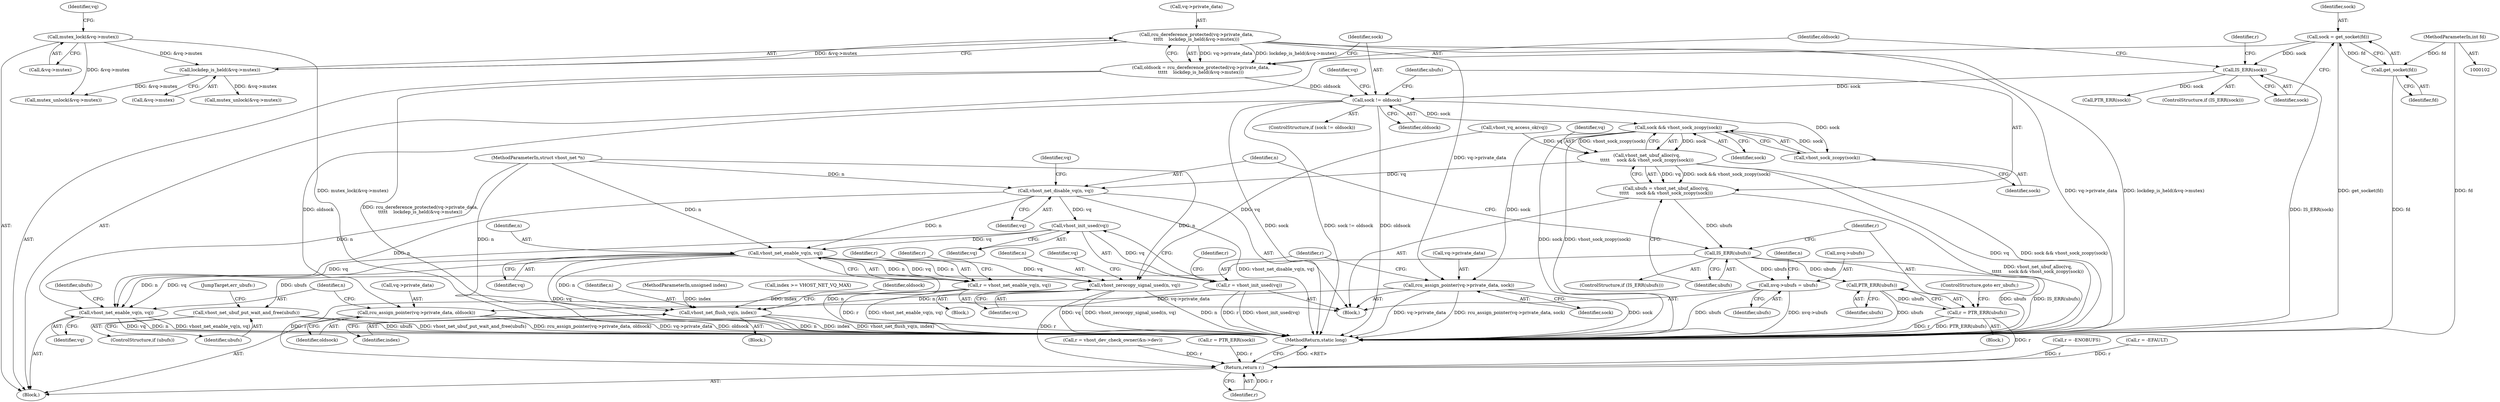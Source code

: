 digraph "0_linux_dd7633ecd553a5e304d349aa6f8eb8a0417098c5@API" {
"1000210" [label="(Call,sock && vhost_sock_zcopy(sock))"];
"1000202" [label="(Call,sock != oldsock)"];
"1000182" [label="(Call,IS_ERR(sock))"];
"1000177" [label="(Call,sock = get_socket(fd))"];
"1000179" [label="(Call,get_socket(fd))"];
"1000105" [label="(MethodParameterIn,int fd)"];
"1000190" [label="(Call,oldsock = rcu_dereference_protected(vq->private_data,\n\t\t\t\t\t    lockdep_is_held(&vq->mutex)))"];
"1000192" [label="(Call,rcu_dereference_protected(vq->private_data,\n\t\t\t\t\t    lockdep_is_held(&vq->mutex)))"];
"1000196" [label="(Call,lockdep_is_held(&vq->mutex))"];
"1000162" [label="(Call,mutex_lock(&vq->mutex))"];
"1000212" [label="(Call,vhost_sock_zcopy(sock))"];
"1000208" [label="(Call,vhost_net_ubuf_alloc(vq,\n\t\t\t\t\t     sock && vhost_sock_zcopy(sock)))"];
"1000206" [label="(Call,ubufs = vhost_net_ubuf_alloc(vq,\n\t\t\t\t\t     sock && vhost_sock_zcopy(sock)))"];
"1000215" [label="(Call,IS_ERR(ubufs))"];
"1000220" [label="(Call,PTR_ERR(ubufs))"];
"1000218" [label="(Call,r = PTR_ERR(ubufs))"];
"1000345" [label="(Return,return r;)"];
"1000251" [label="(Call,nvq->ubufs = ubufs)"];
"1000324" [label="(Call,vhost_net_ubuf_put_wait_and_free(ubufs))"];
"1000223" [label="(Call,vhost_net_disable_vq(n, vq))"];
"1000233" [label="(Call,vhost_init_used(vq))"];
"1000231" [label="(Call,r = vhost_init_used(vq))"];
"1000240" [label="(Call,vhost_net_enable_vq(n, vq))"];
"1000238" [label="(Call,r = vhost_net_enable_vq(n, vq))"];
"1000286" [label="(Call,vhost_zerocopy_signal_used(n, vq))"];
"1000297" [label="(Call,vhost_net_flush_vq(n, index))"];
"1000319" [label="(Call,vhost_net_enable_vq(n, vq))"];
"1000226" [label="(Call,rcu_assign_pointer(vq->private_data, sock))"];
"1000314" [label="(Call,rcu_assign_pointer(vq->private_data, oldsock))"];
"1000227" [label="(Call,vq->private_data)"];
"1000162" [label="(Call,mutex_lock(&vq->mutex))"];
"1000193" [label="(Call,vq->private_data)"];
"1000202" [label="(Call,sock != oldsock)"];
"1000324" [label="(Call,vhost_net_ubuf_put_wait_and_free(ubufs))"];
"1000287" [label="(Identifier,n)"];
"1000233" [label="(Call,vhost_init_used(vq))"];
"1000302" [label="(Identifier,oldsock)"];
"1000212" [label="(Call,vhost_sock_zcopy(sock))"];
"1000210" [label="(Call,sock && vhost_sock_zcopy(sock))"];
"1000223" [label="(Call,vhost_net_disable_vq(n, vq))"];
"1000218" [label="(Call,r = PTR_ERR(ubufs))"];
"1000296" [label="(Block,)"];
"1000139" [label="(Call,r = -ENOBUFS)"];
"1000242" [label="(Identifier,vq)"];
"1000255" [label="(Identifier,ubufs)"];
"1000186" [label="(Identifier,r)"];
"1000297" [label="(Call,vhost_net_flush_vq(n, index))"];
"1000221" [label="(Identifier,ubufs)"];
"1000187" [label="(Call,PTR_ERR(sock))"];
"1000106" [label="(Block,)"];
"1000183" [label="(Identifier,sock)"];
"1000326" [label="(JumpTarget,err_ubufs:)"];
"1000346" [label="(Identifier,r)"];
"1000225" [label="(Identifier,vq)"];
"1000314" [label="(Call,rcu_assign_pointer(vq->private_data, oldsock))"];
"1000321" [label="(Identifier,vq)"];
"1000172" [label="(Call,r = -EFAULT)"];
"1000215" [label="(Call,IS_ERR(ubufs))"];
"1000103" [label="(MethodParameterIn,struct vhost_net *n)"];
"1000244" [label="(Identifier,r)"];
"1000203" [label="(Identifier,sock)"];
"1000251" [label="(Call,nvq->ubufs = ubufs)"];
"1000320" [label="(Identifier,n)"];
"1000181" [label="(ControlStructure,if (IS_ERR(sock)))"];
"1000217" [label="(Block,)"];
"1000274" [label="(Identifier,vq)"];
"1000204" [label="(Identifier,oldsock)"];
"1000234" [label="(Identifier,vq)"];
"1000124" [label="(Call,r = vhost_dev_check_owner(&n->dev))"];
"1000288" [label="(Identifier,vq)"];
"1000318" [label="(Identifier,oldsock)"];
"1000214" [label="(ControlStructure,if (IS_ERR(ubufs)))"];
"1000258" [label="(Identifier,n)"];
"1000213" [label="(Identifier,sock)"];
"1000323" [label="(Identifier,ubufs)"];
"1000224" [label="(Identifier,n)"];
"1000241" [label="(Identifier,n)"];
"1000178" [label="(Identifier,sock)"];
"1000292" [label="(Identifier,vq)"];
"1000228" [label="(Identifier,vq)"];
"1000170" [label="(Identifier,vq)"];
"1000286" [label="(Call,vhost_zerocopy_signal_used(n, vq))"];
"1000222" [label="(ControlStructure,goto err_ubufs;)"];
"1000299" [label="(Identifier,index)"];
"1000322" [label="(ControlStructure,if (ubufs))"];
"1000315" [label="(Call,vq->private_data)"];
"1000169" [label="(Call,vhost_vq_access_ok(vq))"];
"1000240" [label="(Call,vhost_net_enable_vq(n, vq))"];
"1000236" [label="(Identifier,r)"];
"1000196" [label="(Call,lockdep_is_held(&vq->mutex))"];
"1000347" [label="(MethodReturn,static long)"];
"1000252" [label="(Call,nvq->ubufs)"];
"1000219" [label="(Identifier,r)"];
"1000332" [label="(Call,mutex_unlock(&vq->mutex))"];
"1000177" [label="(Call,sock = get_socket(fd))"];
"1000192" [label="(Call,rcu_dereference_protected(vq->private_data,\n\t\t\t\t\t    lockdep_is_held(&vq->mutex)))"];
"1000231" [label="(Call,r = vhost_init_used(vq))"];
"1000105" [label="(MethodParameterIn,int fd)"];
"1000182" [label="(Call,IS_ERR(sock))"];
"1000104" [label="(MethodParameterIn,unsigned index)"];
"1000278" [label="(Block,)"];
"1000179" [label="(Call,get_socket(fd))"];
"1000298" [label="(Identifier,n)"];
"1000271" [label="(Call,mutex_unlock(&vq->mutex))"];
"1000226" [label="(Call,rcu_assign_pointer(vq->private_data, sock))"];
"1000209" [label="(Identifier,vq)"];
"1000206" [label="(Call,ubufs = vhost_net_ubuf_alloc(vq,\n\t\t\t\t\t     sock && vhost_sock_zcopy(sock)))"];
"1000205" [label="(Block,)"];
"1000135" [label="(Call,index >= VHOST_NET_VQ_MAX)"];
"1000325" [label="(Identifier,ubufs)"];
"1000207" [label="(Identifier,ubufs)"];
"1000185" [label="(Call,r = PTR_ERR(sock))"];
"1000238" [label="(Call,r = vhost_net_enable_vq(n, vq))"];
"1000211" [label="(Identifier,sock)"];
"1000201" [label="(ControlStructure,if (sock != oldsock))"];
"1000208" [label="(Call,vhost_net_ubuf_alloc(vq,\n\t\t\t\t\t     sock && vhost_sock_zcopy(sock)))"];
"1000197" [label="(Call,&vq->mutex)"];
"1000180" [label="(Identifier,fd)"];
"1000232" [label="(Identifier,r)"];
"1000216" [label="(Identifier,ubufs)"];
"1000163" [label="(Call,&vq->mutex)"];
"1000190" [label="(Call,oldsock = rcu_dereference_protected(vq->private_data,\n\t\t\t\t\t    lockdep_is_held(&vq->mutex)))"];
"1000191" [label="(Identifier,oldsock)"];
"1000345" [label="(Return,return r;)"];
"1000319" [label="(Call,vhost_net_enable_vq(n, vq))"];
"1000220" [label="(Call,PTR_ERR(ubufs))"];
"1000230" [label="(Identifier,sock)"];
"1000239" [label="(Identifier,r)"];
"1000210" -> "1000208"  [label="AST: "];
"1000210" -> "1000211"  [label="CFG: "];
"1000210" -> "1000212"  [label="CFG: "];
"1000211" -> "1000210"  [label="AST: "];
"1000212" -> "1000210"  [label="AST: "];
"1000208" -> "1000210"  [label="CFG: "];
"1000210" -> "1000347"  [label="DDG: vhost_sock_zcopy(sock)"];
"1000210" -> "1000347"  [label="DDG: sock"];
"1000210" -> "1000208"  [label="DDG: sock"];
"1000210" -> "1000208"  [label="DDG: vhost_sock_zcopy(sock)"];
"1000202" -> "1000210"  [label="DDG: sock"];
"1000212" -> "1000210"  [label="DDG: sock"];
"1000210" -> "1000226"  [label="DDG: sock"];
"1000202" -> "1000201"  [label="AST: "];
"1000202" -> "1000204"  [label="CFG: "];
"1000203" -> "1000202"  [label="AST: "];
"1000204" -> "1000202"  [label="AST: "];
"1000207" -> "1000202"  [label="CFG: "];
"1000274" -> "1000202"  [label="CFG: "];
"1000202" -> "1000347"  [label="DDG: sock"];
"1000202" -> "1000347"  [label="DDG: sock != oldsock"];
"1000202" -> "1000347"  [label="DDG: oldsock"];
"1000182" -> "1000202"  [label="DDG: sock"];
"1000190" -> "1000202"  [label="DDG: oldsock"];
"1000202" -> "1000212"  [label="DDG: sock"];
"1000202" -> "1000314"  [label="DDG: oldsock"];
"1000182" -> "1000181"  [label="AST: "];
"1000182" -> "1000183"  [label="CFG: "];
"1000183" -> "1000182"  [label="AST: "];
"1000186" -> "1000182"  [label="CFG: "];
"1000191" -> "1000182"  [label="CFG: "];
"1000182" -> "1000347"  [label="DDG: IS_ERR(sock)"];
"1000177" -> "1000182"  [label="DDG: sock"];
"1000182" -> "1000187"  [label="DDG: sock"];
"1000177" -> "1000106"  [label="AST: "];
"1000177" -> "1000179"  [label="CFG: "];
"1000178" -> "1000177"  [label="AST: "];
"1000179" -> "1000177"  [label="AST: "];
"1000183" -> "1000177"  [label="CFG: "];
"1000177" -> "1000347"  [label="DDG: get_socket(fd)"];
"1000179" -> "1000177"  [label="DDG: fd"];
"1000179" -> "1000180"  [label="CFG: "];
"1000180" -> "1000179"  [label="AST: "];
"1000179" -> "1000347"  [label="DDG: fd"];
"1000105" -> "1000179"  [label="DDG: fd"];
"1000105" -> "1000102"  [label="AST: "];
"1000105" -> "1000347"  [label="DDG: fd"];
"1000190" -> "1000106"  [label="AST: "];
"1000190" -> "1000192"  [label="CFG: "];
"1000191" -> "1000190"  [label="AST: "];
"1000192" -> "1000190"  [label="AST: "];
"1000203" -> "1000190"  [label="CFG: "];
"1000190" -> "1000347"  [label="DDG: rcu_dereference_protected(vq->private_data,\n\t\t\t\t\t    lockdep_is_held(&vq->mutex))"];
"1000192" -> "1000190"  [label="DDG: vq->private_data"];
"1000192" -> "1000190"  [label="DDG: lockdep_is_held(&vq->mutex)"];
"1000192" -> "1000196"  [label="CFG: "];
"1000193" -> "1000192"  [label="AST: "];
"1000196" -> "1000192"  [label="AST: "];
"1000192" -> "1000347"  [label="DDG: vq->private_data"];
"1000192" -> "1000347"  [label="DDG: lockdep_is_held(&vq->mutex)"];
"1000196" -> "1000192"  [label="DDG: &vq->mutex"];
"1000192" -> "1000226"  [label="DDG: vq->private_data"];
"1000196" -> "1000197"  [label="CFG: "];
"1000197" -> "1000196"  [label="AST: "];
"1000162" -> "1000196"  [label="DDG: &vq->mutex"];
"1000196" -> "1000271"  [label="DDG: &vq->mutex"];
"1000196" -> "1000332"  [label="DDG: &vq->mutex"];
"1000162" -> "1000106"  [label="AST: "];
"1000162" -> "1000163"  [label="CFG: "];
"1000163" -> "1000162"  [label="AST: "];
"1000170" -> "1000162"  [label="CFG: "];
"1000162" -> "1000347"  [label="DDG: mutex_lock(&vq->mutex)"];
"1000162" -> "1000332"  [label="DDG: &vq->mutex"];
"1000212" -> "1000213"  [label="CFG: "];
"1000213" -> "1000212"  [label="AST: "];
"1000208" -> "1000206"  [label="AST: "];
"1000209" -> "1000208"  [label="AST: "];
"1000206" -> "1000208"  [label="CFG: "];
"1000208" -> "1000347"  [label="DDG: vq"];
"1000208" -> "1000347"  [label="DDG: sock && vhost_sock_zcopy(sock)"];
"1000208" -> "1000206"  [label="DDG: vq"];
"1000208" -> "1000206"  [label="DDG: sock && vhost_sock_zcopy(sock)"];
"1000169" -> "1000208"  [label="DDG: vq"];
"1000208" -> "1000223"  [label="DDG: vq"];
"1000206" -> "1000205"  [label="AST: "];
"1000207" -> "1000206"  [label="AST: "];
"1000216" -> "1000206"  [label="CFG: "];
"1000206" -> "1000347"  [label="DDG: vhost_net_ubuf_alloc(vq,\n\t\t\t\t\t     sock && vhost_sock_zcopy(sock))"];
"1000206" -> "1000215"  [label="DDG: ubufs"];
"1000215" -> "1000214"  [label="AST: "];
"1000215" -> "1000216"  [label="CFG: "];
"1000216" -> "1000215"  [label="AST: "];
"1000219" -> "1000215"  [label="CFG: "];
"1000224" -> "1000215"  [label="CFG: "];
"1000215" -> "1000347"  [label="DDG: ubufs"];
"1000215" -> "1000347"  [label="DDG: IS_ERR(ubufs)"];
"1000215" -> "1000220"  [label="DDG: ubufs"];
"1000215" -> "1000251"  [label="DDG: ubufs"];
"1000215" -> "1000324"  [label="DDG: ubufs"];
"1000220" -> "1000218"  [label="AST: "];
"1000220" -> "1000221"  [label="CFG: "];
"1000221" -> "1000220"  [label="AST: "];
"1000218" -> "1000220"  [label="CFG: "];
"1000220" -> "1000347"  [label="DDG: ubufs"];
"1000220" -> "1000218"  [label="DDG: ubufs"];
"1000218" -> "1000217"  [label="AST: "];
"1000219" -> "1000218"  [label="AST: "];
"1000222" -> "1000218"  [label="CFG: "];
"1000218" -> "1000347"  [label="DDG: r"];
"1000218" -> "1000347"  [label="DDG: PTR_ERR(ubufs)"];
"1000218" -> "1000345"  [label="DDG: r"];
"1000345" -> "1000106"  [label="AST: "];
"1000345" -> "1000346"  [label="CFG: "];
"1000346" -> "1000345"  [label="AST: "];
"1000347" -> "1000345"  [label="CFG: "];
"1000345" -> "1000347"  [label="DDG: <RET>"];
"1000346" -> "1000345"  [label="DDG: r"];
"1000185" -> "1000345"  [label="DDG: r"];
"1000124" -> "1000345"  [label="DDG: r"];
"1000238" -> "1000345"  [label="DDG: r"];
"1000139" -> "1000345"  [label="DDG: r"];
"1000231" -> "1000345"  [label="DDG: r"];
"1000172" -> "1000345"  [label="DDG: r"];
"1000251" -> "1000205"  [label="AST: "];
"1000251" -> "1000255"  [label="CFG: "];
"1000252" -> "1000251"  [label="AST: "];
"1000255" -> "1000251"  [label="AST: "];
"1000258" -> "1000251"  [label="CFG: "];
"1000251" -> "1000347"  [label="DDG: ubufs"];
"1000251" -> "1000347"  [label="DDG: nvq->ubufs"];
"1000324" -> "1000322"  [label="AST: "];
"1000324" -> "1000325"  [label="CFG: "];
"1000325" -> "1000324"  [label="AST: "];
"1000326" -> "1000324"  [label="CFG: "];
"1000324" -> "1000347"  [label="DDG: vhost_net_ubuf_put_wait_and_free(ubufs)"];
"1000324" -> "1000347"  [label="DDG: ubufs"];
"1000223" -> "1000205"  [label="AST: "];
"1000223" -> "1000225"  [label="CFG: "];
"1000224" -> "1000223"  [label="AST: "];
"1000225" -> "1000223"  [label="AST: "];
"1000228" -> "1000223"  [label="CFG: "];
"1000223" -> "1000347"  [label="DDG: vhost_net_disable_vq(n, vq)"];
"1000103" -> "1000223"  [label="DDG: n"];
"1000223" -> "1000233"  [label="DDG: vq"];
"1000223" -> "1000240"  [label="DDG: n"];
"1000223" -> "1000319"  [label="DDG: n"];
"1000233" -> "1000231"  [label="AST: "];
"1000233" -> "1000234"  [label="CFG: "];
"1000234" -> "1000233"  [label="AST: "];
"1000231" -> "1000233"  [label="CFG: "];
"1000233" -> "1000231"  [label="DDG: vq"];
"1000233" -> "1000240"  [label="DDG: vq"];
"1000233" -> "1000319"  [label="DDG: vq"];
"1000231" -> "1000205"  [label="AST: "];
"1000232" -> "1000231"  [label="AST: "];
"1000236" -> "1000231"  [label="CFG: "];
"1000231" -> "1000347"  [label="DDG: vhost_init_used(vq)"];
"1000231" -> "1000347"  [label="DDG: r"];
"1000240" -> "1000238"  [label="AST: "];
"1000240" -> "1000242"  [label="CFG: "];
"1000241" -> "1000240"  [label="AST: "];
"1000242" -> "1000240"  [label="AST: "];
"1000238" -> "1000240"  [label="CFG: "];
"1000240" -> "1000347"  [label="DDG: vq"];
"1000240" -> "1000347"  [label="DDG: n"];
"1000240" -> "1000238"  [label="DDG: n"];
"1000240" -> "1000238"  [label="DDG: vq"];
"1000103" -> "1000240"  [label="DDG: n"];
"1000240" -> "1000286"  [label="DDG: n"];
"1000240" -> "1000286"  [label="DDG: vq"];
"1000240" -> "1000297"  [label="DDG: n"];
"1000240" -> "1000319"  [label="DDG: n"];
"1000240" -> "1000319"  [label="DDG: vq"];
"1000238" -> "1000205"  [label="AST: "];
"1000239" -> "1000238"  [label="AST: "];
"1000244" -> "1000238"  [label="CFG: "];
"1000238" -> "1000347"  [label="DDG: r"];
"1000238" -> "1000347"  [label="DDG: vhost_net_enable_vq(n, vq)"];
"1000286" -> "1000278"  [label="AST: "];
"1000286" -> "1000288"  [label="CFG: "];
"1000287" -> "1000286"  [label="AST: "];
"1000288" -> "1000286"  [label="AST: "];
"1000292" -> "1000286"  [label="CFG: "];
"1000286" -> "1000347"  [label="DDG: vhost_zerocopy_signal_used(n, vq)"];
"1000286" -> "1000347"  [label="DDG: n"];
"1000286" -> "1000347"  [label="DDG: vq"];
"1000103" -> "1000286"  [label="DDG: n"];
"1000169" -> "1000286"  [label="DDG: vq"];
"1000286" -> "1000297"  [label="DDG: n"];
"1000297" -> "1000296"  [label="AST: "];
"1000297" -> "1000299"  [label="CFG: "];
"1000298" -> "1000297"  [label="AST: "];
"1000299" -> "1000297"  [label="AST: "];
"1000302" -> "1000297"  [label="CFG: "];
"1000297" -> "1000347"  [label="DDG: n"];
"1000297" -> "1000347"  [label="DDG: index"];
"1000297" -> "1000347"  [label="DDG: vhost_net_flush_vq(n, index)"];
"1000103" -> "1000297"  [label="DDG: n"];
"1000135" -> "1000297"  [label="DDG: index"];
"1000104" -> "1000297"  [label="DDG: index"];
"1000319" -> "1000106"  [label="AST: "];
"1000319" -> "1000321"  [label="CFG: "];
"1000320" -> "1000319"  [label="AST: "];
"1000321" -> "1000319"  [label="AST: "];
"1000323" -> "1000319"  [label="CFG: "];
"1000319" -> "1000347"  [label="DDG: vhost_net_enable_vq(n, vq)"];
"1000319" -> "1000347"  [label="DDG: vq"];
"1000319" -> "1000347"  [label="DDG: n"];
"1000103" -> "1000319"  [label="DDG: n"];
"1000226" -> "1000205"  [label="AST: "];
"1000226" -> "1000230"  [label="CFG: "];
"1000227" -> "1000226"  [label="AST: "];
"1000230" -> "1000226"  [label="AST: "];
"1000232" -> "1000226"  [label="CFG: "];
"1000226" -> "1000347"  [label="DDG: vq->private_data"];
"1000226" -> "1000347"  [label="DDG: rcu_assign_pointer(vq->private_data, sock)"];
"1000226" -> "1000347"  [label="DDG: sock"];
"1000226" -> "1000314"  [label="DDG: vq->private_data"];
"1000314" -> "1000106"  [label="AST: "];
"1000314" -> "1000318"  [label="CFG: "];
"1000315" -> "1000314"  [label="AST: "];
"1000318" -> "1000314"  [label="AST: "];
"1000320" -> "1000314"  [label="CFG: "];
"1000314" -> "1000347"  [label="DDG: vq->private_data"];
"1000314" -> "1000347"  [label="DDG: oldsock"];
"1000314" -> "1000347"  [label="DDG: rcu_assign_pointer(vq->private_data, oldsock)"];
}
